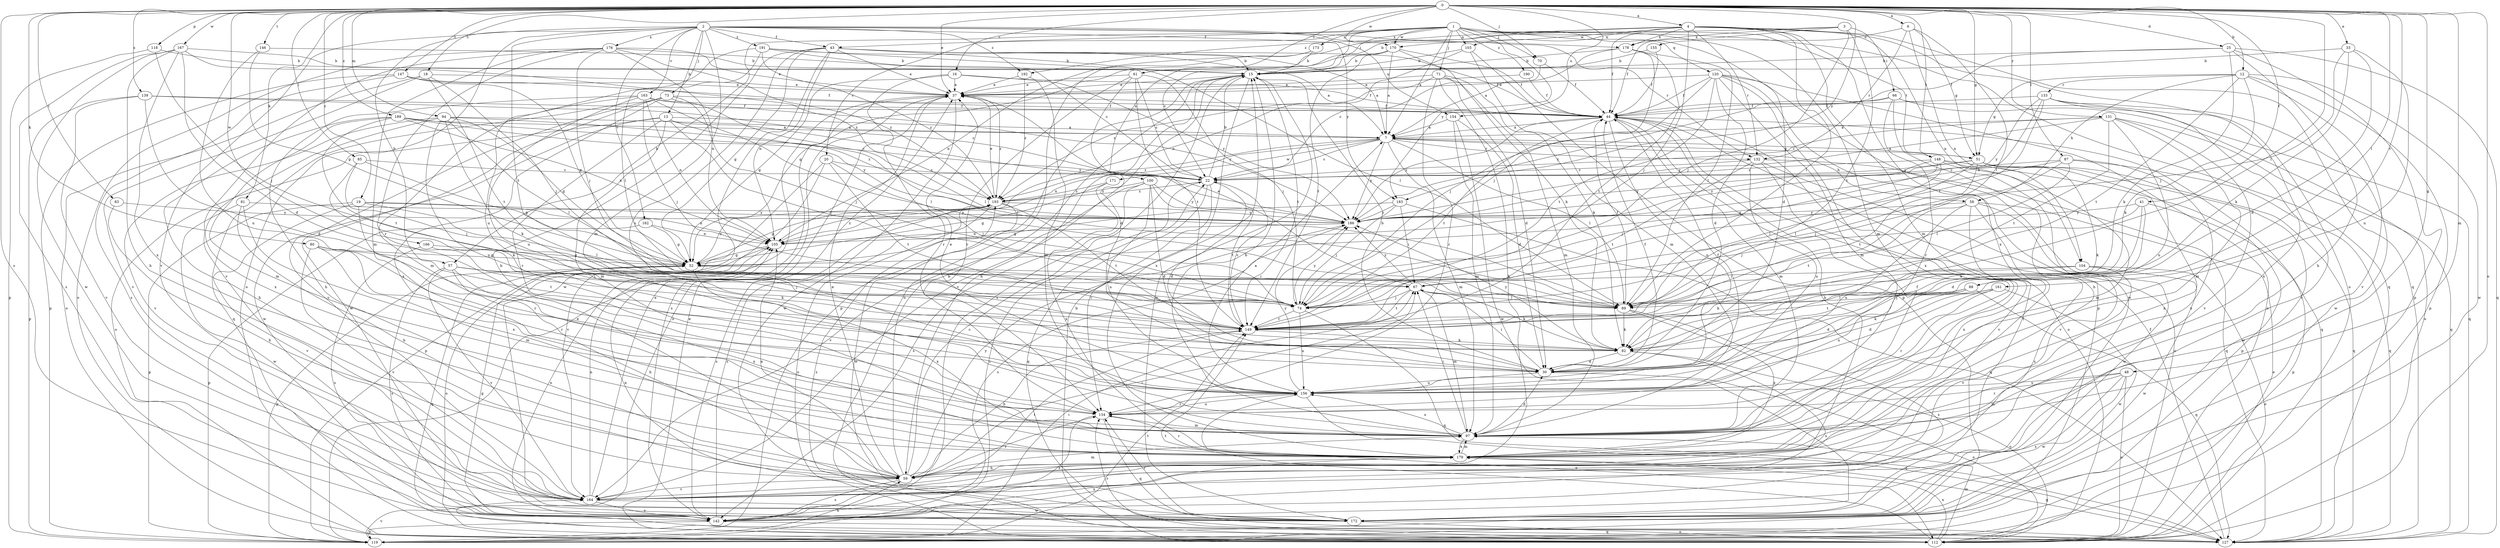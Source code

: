 strict digraph  {
0;
1;
2;
3;
4;
6;
7;
12;
13;
15;
16;
18;
19;
20;
22;
25;
30;
33;
37;
41;
43;
44;
48;
51;
52;
57;
58;
59;
61;
66;
67;
70;
71;
73;
74;
80;
81;
82;
83;
85;
87;
88;
89;
94;
97;
100;
103;
104;
105;
112;
118;
119;
120;
127;
131;
132;
133;
134;
139;
142;
146;
147;
148;
149;
154;
155;
156;
161;
162;
163;
164;
166;
167;
170;
171;
172;
173;
176;
178;
179;
183;
186;
189;
190;
191;
192;
193;
0 -> 4  [label=a];
0 -> 6  [label=a];
0 -> 12  [label=b];
0 -> 16  [label=c];
0 -> 18  [label=c];
0 -> 19  [label=c];
0 -> 25  [label=d];
0 -> 33  [label=e];
0 -> 37  [label=e];
0 -> 41  [label=f];
0 -> 48  [label=g];
0 -> 51  [label=g];
0 -> 61  [label=i];
0 -> 70  [label=j];
0 -> 80  [label=k];
0 -> 81  [label=k];
0 -> 83  [label=l];
0 -> 85  [label=l];
0 -> 87  [label=l];
0 -> 88  [label=l];
0 -> 89  [label=l];
0 -> 94  [label=m];
0 -> 97  [label=m];
0 -> 112  [label=o];
0 -> 118  [label=p];
0 -> 131  [label=r];
0 -> 139  [label=s];
0 -> 142  [label=s];
0 -> 146  [label=t];
0 -> 147  [label=t];
0 -> 148  [label=t];
0 -> 154  [label=u];
0 -> 161  [label=v];
0 -> 166  [label=w];
0 -> 167  [label=w];
0 -> 170  [label=w];
0 -> 183  [label=y];
0 -> 189  [label=z];
1 -> 7  [label=a];
1 -> 20  [label=c];
1 -> 22  [label=c];
1 -> 30  [label=d];
1 -> 43  [label=f];
1 -> 57  [label=h];
1 -> 70  [label=j];
1 -> 71  [label=j];
1 -> 97  [label=m];
1 -> 100  [label=n];
1 -> 103  [label=n];
1 -> 120  [label=q];
1 -> 127  [label=q];
1 -> 148  [label=t];
1 -> 170  [label=w];
1 -> 173  [label=x];
1 -> 183  [label=y];
1 -> 190  [label=z];
2 -> 13  [label=b];
2 -> 43  [label=f];
2 -> 57  [label=h];
2 -> 73  [label=j];
2 -> 97  [label=m];
2 -> 112  [label=o];
2 -> 132  [label=r];
2 -> 149  [label=t];
2 -> 154  [label=u];
2 -> 162  [label=v];
2 -> 163  [label=v];
2 -> 164  [label=v];
2 -> 176  [label=x];
2 -> 178  [label=x];
2 -> 183  [label=y];
2 -> 191  [label=z];
2 -> 192  [label=z];
3 -> 44  [label=f];
3 -> 61  [label=i];
3 -> 66  [label=i];
3 -> 74  [label=j];
3 -> 149  [label=t];
3 -> 178  [label=x];
4 -> 15  [label=b];
4 -> 44  [label=f];
4 -> 74  [label=j];
4 -> 89  [label=l];
4 -> 97  [label=m];
4 -> 103  [label=n];
4 -> 104  [label=n];
4 -> 112  [label=o];
4 -> 127  [label=q];
4 -> 132  [label=r];
4 -> 170  [label=w];
4 -> 178  [label=x];
4 -> 179  [label=x];
4 -> 192  [label=z];
6 -> 51  [label=g];
6 -> 89  [label=l];
6 -> 104  [label=n];
6 -> 132  [label=r];
6 -> 155  [label=u];
7 -> 22  [label=c];
7 -> 51  [label=g];
7 -> 58  [label=h];
7 -> 89  [label=l];
7 -> 97  [label=m];
7 -> 105  [label=n];
7 -> 132  [label=r];
7 -> 171  [label=w];
7 -> 186  [label=y];
7 -> 193  [label=z];
12 -> 51  [label=g];
12 -> 58  [label=h];
12 -> 82  [label=k];
12 -> 119  [label=p];
12 -> 133  [label=r];
12 -> 149  [label=t];
12 -> 164  [label=v];
12 -> 172  [label=w];
13 -> 7  [label=a];
13 -> 74  [label=j];
13 -> 89  [label=l];
13 -> 97  [label=m];
13 -> 112  [label=o];
13 -> 134  [label=r];
13 -> 172  [label=w];
13 -> 186  [label=y];
15 -> 37  [label=e];
15 -> 59  [label=h];
15 -> 119  [label=p];
15 -> 142  [label=s];
15 -> 149  [label=t];
15 -> 164  [label=v];
15 -> 172  [label=w];
15 -> 179  [label=x];
16 -> 37  [label=e];
16 -> 44  [label=f];
16 -> 52  [label=g];
16 -> 134  [label=r];
16 -> 186  [label=y];
18 -> 37  [label=e];
18 -> 74  [label=j];
18 -> 112  [label=o];
18 -> 149  [label=t];
18 -> 164  [label=v];
19 -> 89  [label=l];
19 -> 105  [label=n];
19 -> 119  [label=p];
19 -> 134  [label=r];
19 -> 164  [label=v];
19 -> 186  [label=y];
20 -> 22  [label=c];
20 -> 74  [label=j];
20 -> 119  [label=p];
20 -> 149  [label=t];
20 -> 164  [label=v];
22 -> 15  [label=b];
22 -> 30  [label=d];
22 -> 127  [label=q];
22 -> 134  [label=r];
22 -> 193  [label=z];
25 -> 15  [label=b];
25 -> 44  [label=f];
25 -> 59  [label=h];
25 -> 82  [label=k];
25 -> 119  [label=p];
25 -> 127  [label=q];
30 -> 15  [label=b];
30 -> 44  [label=f];
30 -> 67  [label=i];
30 -> 112  [label=o];
30 -> 156  [label=u];
33 -> 15  [label=b];
33 -> 30  [label=d];
33 -> 74  [label=j];
33 -> 82  [label=k];
33 -> 156  [label=u];
37 -> 44  [label=f];
37 -> 112  [label=o];
37 -> 142  [label=s];
37 -> 172  [label=w];
37 -> 193  [label=z];
41 -> 30  [label=d];
41 -> 74  [label=j];
41 -> 82  [label=k];
41 -> 119  [label=p];
41 -> 186  [label=y];
43 -> 7  [label=a];
43 -> 15  [label=b];
43 -> 37  [label=e];
43 -> 44  [label=f];
43 -> 52  [label=g];
43 -> 59  [label=h];
43 -> 89  [label=l];
43 -> 105  [label=n];
43 -> 156  [label=u];
43 -> 172  [label=w];
44 -> 7  [label=a];
44 -> 59  [label=h];
44 -> 97  [label=m];
44 -> 112  [label=o];
44 -> 127  [label=q];
44 -> 149  [label=t];
44 -> 156  [label=u];
44 -> 186  [label=y];
48 -> 97  [label=m];
48 -> 112  [label=o];
48 -> 134  [label=r];
48 -> 142  [label=s];
48 -> 156  [label=u];
48 -> 172  [label=w];
51 -> 7  [label=a];
51 -> 22  [label=c];
51 -> 82  [label=k];
51 -> 89  [label=l];
51 -> 127  [label=q];
51 -> 149  [label=t];
51 -> 172  [label=w];
51 -> 179  [label=x];
51 -> 186  [label=y];
52 -> 67  [label=i];
52 -> 119  [label=p];
52 -> 127  [label=q];
52 -> 179  [label=x];
52 -> 193  [label=z];
57 -> 59  [label=h];
57 -> 67  [label=i];
57 -> 74  [label=j];
57 -> 142  [label=s];
57 -> 164  [label=v];
57 -> 179  [label=x];
58 -> 112  [label=o];
58 -> 142  [label=s];
58 -> 149  [label=t];
58 -> 156  [label=u];
58 -> 172  [label=w];
58 -> 179  [label=x];
58 -> 186  [label=y];
59 -> 15  [label=b];
59 -> 22  [label=c];
59 -> 37  [label=e];
59 -> 67  [label=i];
59 -> 97  [label=m];
59 -> 105  [label=n];
59 -> 134  [label=r];
59 -> 142  [label=s];
59 -> 164  [label=v];
59 -> 186  [label=y];
61 -> 22  [label=c];
61 -> 30  [label=d];
61 -> 37  [label=e];
61 -> 74  [label=j];
61 -> 134  [label=r];
61 -> 149  [label=t];
66 -> 44  [label=f];
66 -> 59  [label=h];
66 -> 112  [label=o];
66 -> 127  [label=q];
66 -> 134  [label=r];
66 -> 186  [label=y];
67 -> 37  [label=e];
67 -> 74  [label=j];
67 -> 82  [label=k];
67 -> 89  [label=l];
67 -> 97  [label=m];
67 -> 149  [label=t];
67 -> 186  [label=y];
70 -> 22  [label=c];
70 -> 44  [label=f];
71 -> 30  [label=d];
71 -> 37  [label=e];
71 -> 59  [label=h];
71 -> 82  [label=k];
71 -> 97  [label=m];
71 -> 134  [label=r];
71 -> 193  [label=z];
73 -> 44  [label=f];
73 -> 74  [label=j];
73 -> 89  [label=l];
73 -> 127  [label=q];
73 -> 164  [label=v];
73 -> 172  [label=w];
73 -> 179  [label=x];
74 -> 127  [label=q];
74 -> 149  [label=t];
74 -> 156  [label=u];
74 -> 186  [label=y];
80 -> 52  [label=g];
80 -> 97  [label=m];
80 -> 134  [label=r];
80 -> 149  [label=t];
80 -> 164  [label=v];
81 -> 59  [label=h];
81 -> 172  [label=w];
81 -> 179  [label=x];
81 -> 186  [label=y];
82 -> 30  [label=d];
82 -> 112  [label=o];
82 -> 142  [label=s];
82 -> 186  [label=y];
83 -> 59  [label=h];
83 -> 186  [label=y];
85 -> 22  [label=c];
85 -> 52  [label=g];
85 -> 74  [label=j];
85 -> 82  [label=k];
87 -> 22  [label=c];
87 -> 52  [label=g];
87 -> 74  [label=j];
87 -> 89  [label=l];
87 -> 127  [label=q];
87 -> 179  [label=x];
88 -> 30  [label=d];
88 -> 89  [label=l];
88 -> 127  [label=q];
88 -> 149  [label=t];
88 -> 156  [label=u];
89 -> 44  [label=f];
89 -> 82  [label=k];
89 -> 142  [label=s];
89 -> 179  [label=x];
94 -> 7  [label=a];
94 -> 22  [label=c];
94 -> 52  [label=g];
94 -> 82  [label=k];
94 -> 89  [label=l];
94 -> 156  [label=u];
94 -> 164  [label=v];
94 -> 179  [label=x];
97 -> 15  [label=b];
97 -> 30  [label=d];
97 -> 67  [label=i];
97 -> 156  [label=u];
97 -> 179  [label=x];
100 -> 30  [label=d];
100 -> 142  [label=s];
100 -> 149  [label=t];
100 -> 156  [label=u];
100 -> 164  [label=v];
100 -> 186  [label=y];
100 -> 193  [label=z];
103 -> 15  [label=b];
103 -> 97  [label=m];
103 -> 105  [label=n];
103 -> 119  [label=p];
104 -> 67  [label=i];
104 -> 82  [label=k];
104 -> 112  [label=o];
104 -> 164  [label=v];
104 -> 172  [label=w];
105 -> 52  [label=g];
105 -> 112  [label=o];
105 -> 193  [label=z];
112 -> 15  [label=b];
112 -> 37  [label=e];
112 -> 97  [label=m];
112 -> 134  [label=r];
112 -> 149  [label=t];
112 -> 179  [label=x];
118 -> 15  [label=b];
118 -> 74  [label=j];
118 -> 119  [label=p];
119 -> 22  [label=c];
119 -> 37  [label=e];
119 -> 59  [label=h];
119 -> 67  [label=i];
119 -> 149  [label=t];
119 -> 164  [label=v];
120 -> 30  [label=d];
120 -> 37  [label=e];
120 -> 44  [label=f];
120 -> 74  [label=j];
120 -> 97  [label=m];
120 -> 112  [label=o];
120 -> 119  [label=p];
120 -> 149  [label=t];
120 -> 172  [label=w];
120 -> 179  [label=x];
127 -> 44  [label=f];
127 -> 193  [label=z];
131 -> 7  [label=a];
131 -> 22  [label=c];
131 -> 97  [label=m];
131 -> 127  [label=q];
131 -> 149  [label=t];
131 -> 156  [label=u];
131 -> 164  [label=v];
131 -> 186  [label=y];
132 -> 22  [label=c];
132 -> 112  [label=o];
132 -> 127  [label=q];
132 -> 149  [label=t];
132 -> 156  [label=u];
132 -> 164  [label=v];
133 -> 44  [label=f];
133 -> 67  [label=i];
133 -> 105  [label=n];
133 -> 164  [label=v];
133 -> 172  [label=w];
133 -> 179  [label=x];
133 -> 186  [label=y];
134 -> 97  [label=m];
134 -> 127  [label=q];
134 -> 142  [label=s];
134 -> 156  [label=u];
139 -> 22  [label=c];
139 -> 30  [label=d];
139 -> 44  [label=f];
139 -> 119  [label=p];
139 -> 164  [label=v];
142 -> 52  [label=g];
142 -> 105  [label=n];
142 -> 119  [label=p];
142 -> 127  [label=q];
142 -> 179  [label=x];
142 -> 193  [label=z];
146 -> 15  [label=b];
146 -> 52  [label=g];
146 -> 156  [label=u];
147 -> 37  [label=e];
147 -> 44  [label=f];
147 -> 52  [label=g];
147 -> 119  [label=p];
147 -> 142  [label=s];
148 -> 22  [label=c];
148 -> 74  [label=j];
148 -> 89  [label=l];
148 -> 97  [label=m];
148 -> 119  [label=p];
148 -> 164  [label=v];
148 -> 186  [label=y];
149 -> 22  [label=c];
149 -> 59  [label=h];
149 -> 82  [label=k];
154 -> 7  [label=a];
154 -> 30  [label=d];
154 -> 97  [label=m];
154 -> 172  [label=w];
155 -> 15  [label=b];
155 -> 44  [label=f];
156 -> 7  [label=a];
156 -> 37  [label=e];
156 -> 44  [label=f];
156 -> 112  [label=o];
156 -> 127  [label=q];
156 -> 134  [label=r];
156 -> 186  [label=y];
161 -> 30  [label=d];
161 -> 74  [label=j];
161 -> 82  [label=k];
161 -> 134  [label=r];
161 -> 172  [label=w];
162 -> 52  [label=g];
162 -> 105  [label=n];
162 -> 119  [label=p];
163 -> 44  [label=f];
163 -> 59  [label=h];
163 -> 74  [label=j];
163 -> 89  [label=l];
163 -> 97  [label=m];
163 -> 105  [label=n];
163 -> 156  [label=u];
163 -> 186  [label=y];
164 -> 37  [label=e];
164 -> 105  [label=n];
164 -> 142  [label=s];
164 -> 149  [label=t];
164 -> 172  [label=w];
166 -> 52  [label=g];
166 -> 82  [label=k];
166 -> 142  [label=s];
167 -> 15  [label=b];
167 -> 30  [label=d];
167 -> 59  [label=h];
167 -> 142  [label=s];
167 -> 172  [label=w];
167 -> 179  [label=x];
167 -> 193  [label=z];
170 -> 7  [label=a];
170 -> 15  [label=b];
170 -> 44  [label=f];
170 -> 52  [label=g];
170 -> 82  [label=k];
170 -> 149  [label=t];
171 -> 52  [label=g];
171 -> 179  [label=x];
171 -> 193  [label=z];
172 -> 44  [label=f];
172 -> 105  [label=n];
172 -> 112  [label=o];
172 -> 134  [label=r];
173 -> 15  [label=b];
173 -> 105  [label=n];
173 -> 112  [label=o];
176 -> 15  [label=b];
176 -> 37  [label=e];
176 -> 74  [label=j];
176 -> 97  [label=m];
176 -> 105  [label=n];
176 -> 112  [label=o];
176 -> 134  [label=r];
176 -> 164  [label=v];
176 -> 193  [label=z];
178 -> 7  [label=a];
178 -> 15  [label=b];
178 -> 74  [label=j];
178 -> 89  [label=l];
178 -> 149  [label=t];
179 -> 44  [label=f];
179 -> 59  [label=h];
179 -> 97  [label=m];
179 -> 127  [label=q];
179 -> 134  [label=r];
183 -> 52  [label=g];
183 -> 67  [label=i];
183 -> 74  [label=j];
183 -> 127  [label=q];
183 -> 186  [label=y];
186 -> 105  [label=n];
186 -> 142  [label=s];
189 -> 7  [label=a];
189 -> 59  [label=h];
189 -> 97  [label=m];
189 -> 105  [label=n];
189 -> 149  [label=t];
189 -> 186  [label=y];
189 -> 193  [label=z];
190 -> 37  [label=e];
190 -> 44  [label=f];
191 -> 7  [label=a];
191 -> 15  [label=b];
191 -> 22  [label=c];
191 -> 89  [label=l];
191 -> 156  [label=u];
191 -> 193  [label=z];
192 -> 37  [label=e];
192 -> 97  [label=m];
192 -> 193  [label=z];
193 -> 37  [label=e];
193 -> 52  [label=g];
193 -> 112  [label=o];
193 -> 142  [label=s];
193 -> 149  [label=t];
193 -> 172  [label=w];
193 -> 186  [label=y];
}
